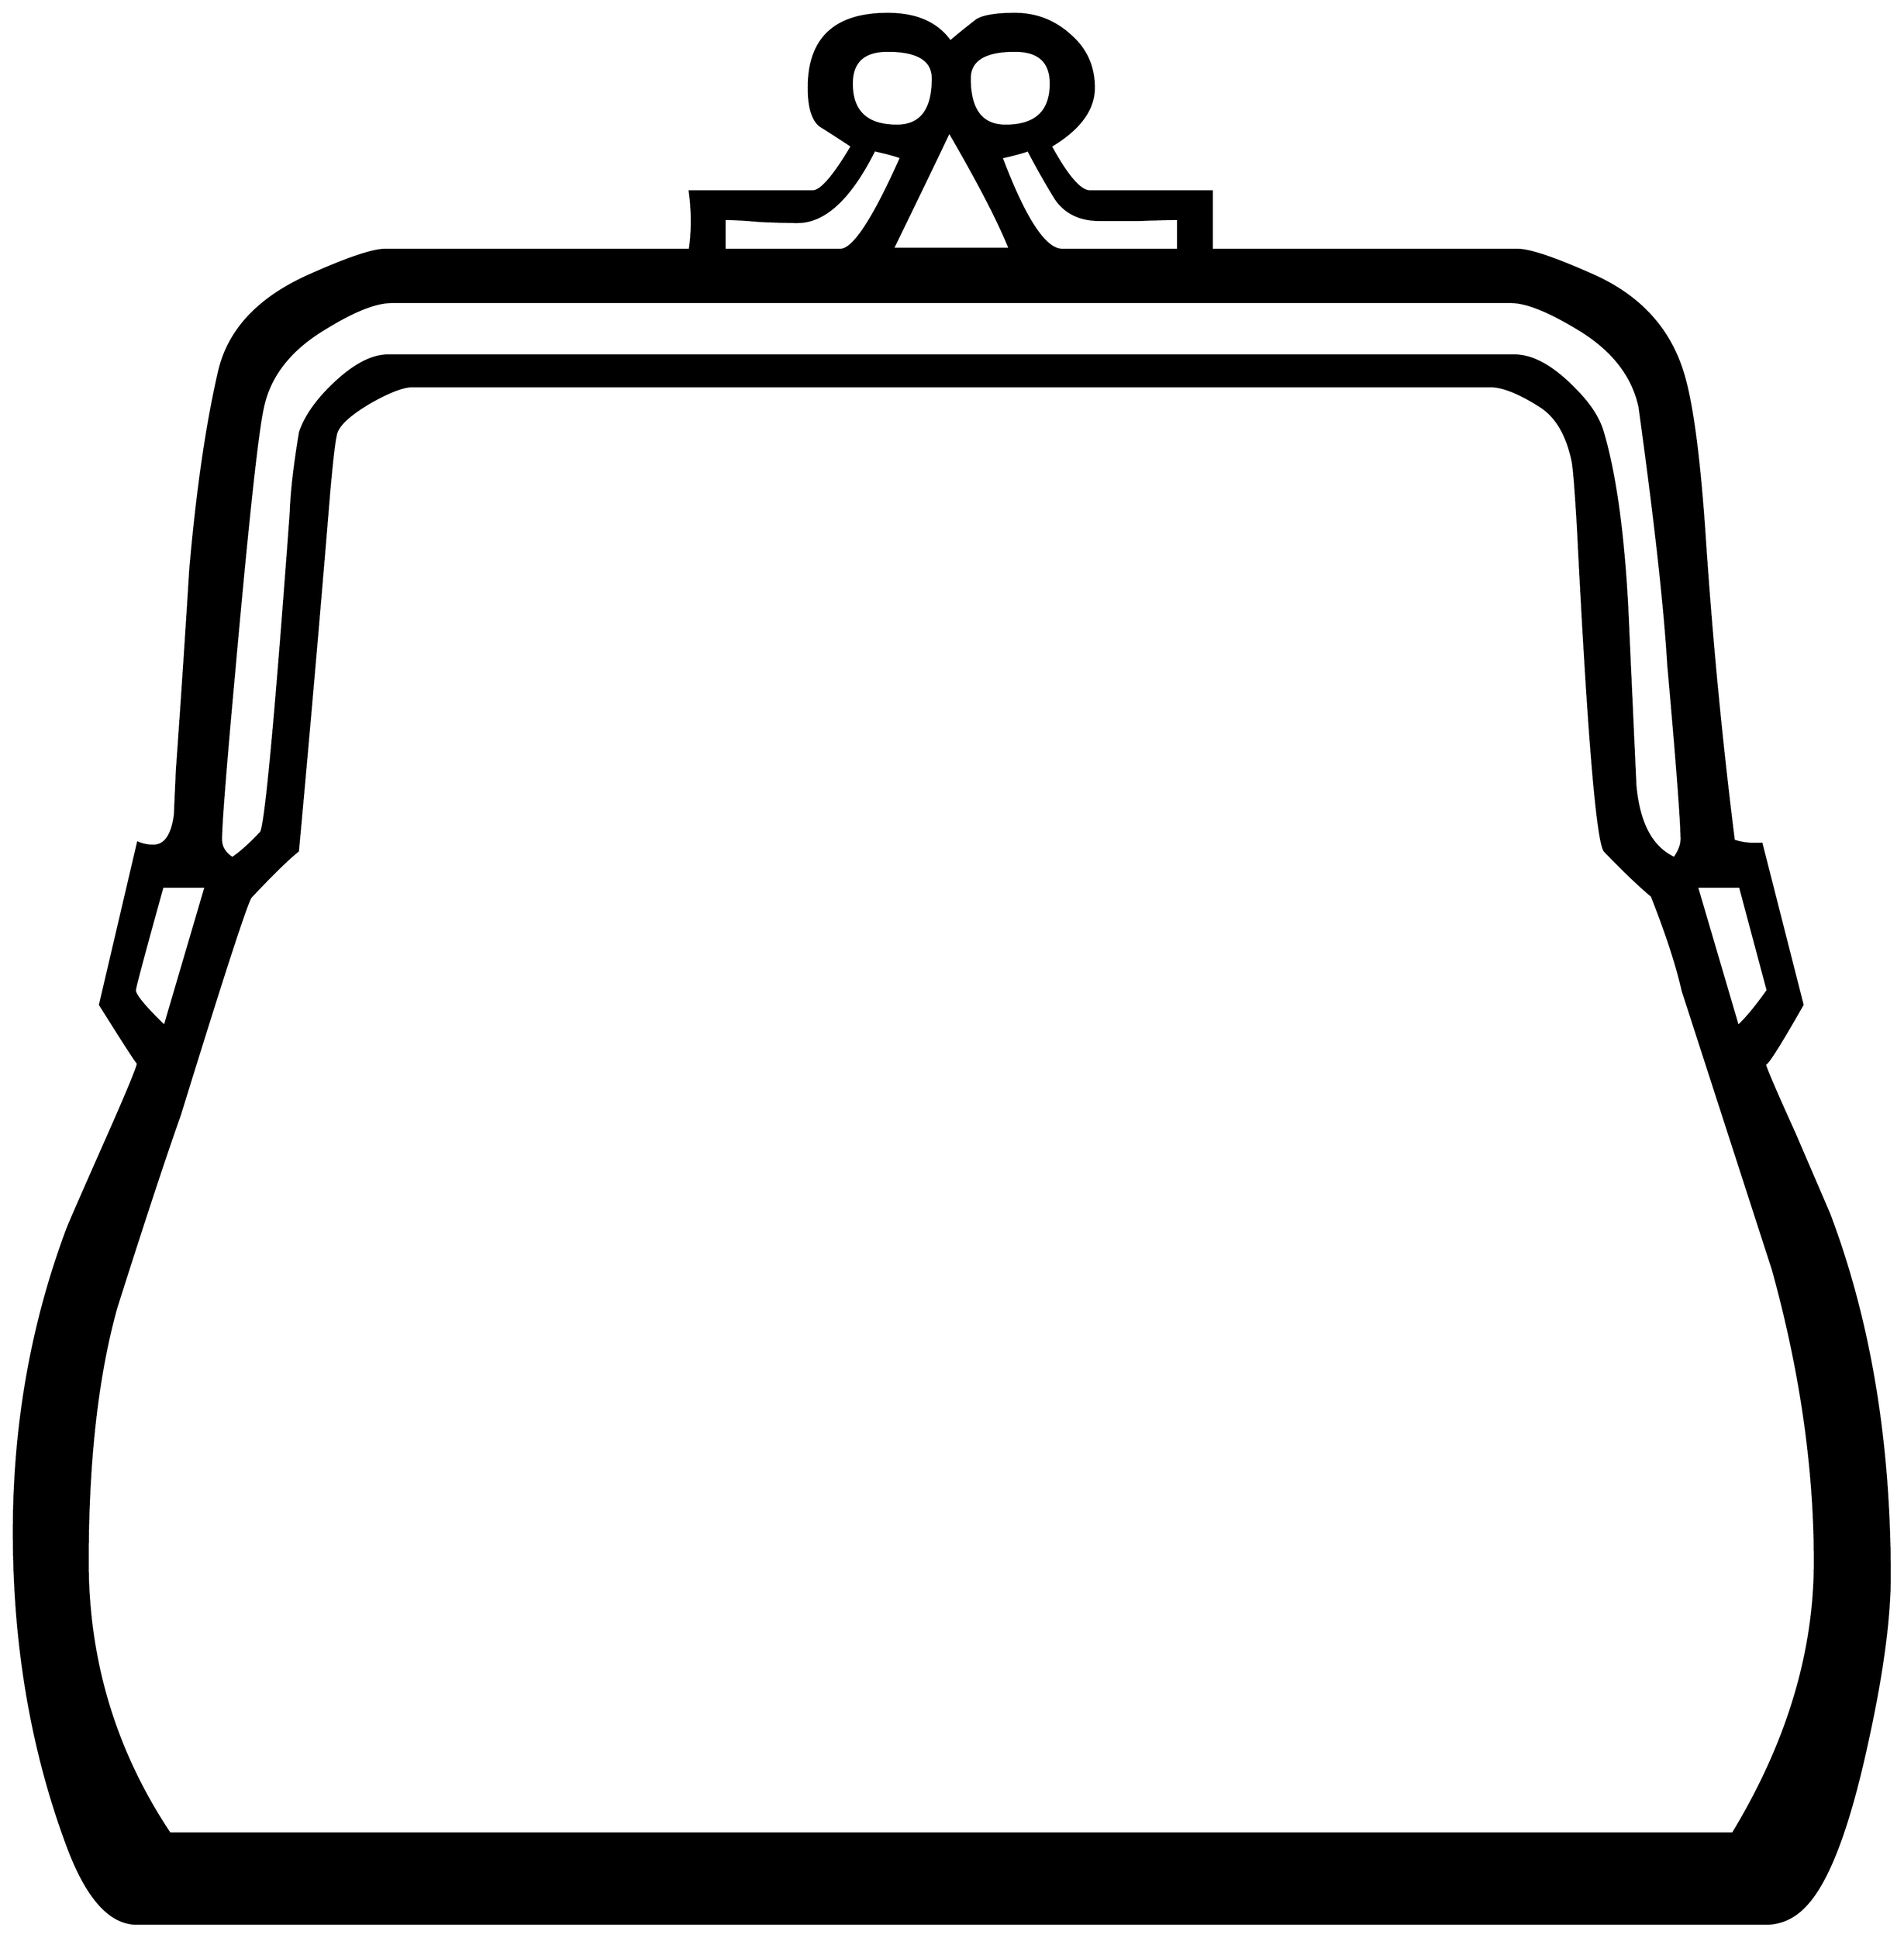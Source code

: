 


\begin{tikzpicture}[y=0.80pt, x=0.80pt, yscale=-1.0, xscale=1.0, inner sep=0pt, outer sep=0pt]
\begin{scope}[shift={(100.0,1722.0)},nonzero rule]
  \path[draw=.,fill=.,line width=1.600pt] (1911.0,-6.0) .. controls
    (1911.0,36.667) and (1903.333,92.333) .. (1888.0,161.0) ..
    controls (1870.667,239.667) and (1851.333,290.667) .. (1830.0,314.0)
    .. controls (1818.667,326.667) and (1805.333,333.0) ..
    (1790.0,333.0) -- (202.0,333.0) .. controls (176.0,333.0)
    and (153.667,308.333) .. (135.0,259.0) .. controls (99.667,165.0)
    and (82.0,62.333) .. (82.0,-49.0) .. controls (82.0,-153.0)
    and (99.333,-251.333) .. (134.0,-344.0) .. controls
    (136.0,-349.333) and (148.667,-378.333) .. (172.0,-431.0) ..
    controls (192.667,-477.667) and (203.0,-502.667) .. (203.0,-506.0)
    .. controls (203.0,-504.667) and (190.667,-523.667) ..
    (166.0,-563.0) -- (203.0,-721.0) .. controls (207.667,-719.0)
    and (212.667,-718.0) .. (218.0,-718.0) .. controls
    (229.333,-718.0) and (236.333,-728.0) .. (239.0,-748.0) ..
    controls (239.667,-762.667) and (240.333,-777.333) .. (241.0,-792.0)
    .. controls (245.667,-857.333) and (250.0,-922.333) ..
    (254.0,-987.0) .. controls (260.667,-1063.667) and
    (270.0,-1128.0) .. (282.0,-1180.0) .. controls
    (291.333,-1220.667) and (320.667,-1252.0) .. (370.0,-1274.0) ..
    controls (407.333,-1290.667) and (432.0,-1299.0) ..
    (444.0,-1299.0) -- (741.0,-1299.0) .. controls
    (743.667,-1317.0) and (743.667,-1336.0) .. (741.0,-1356.0) --
    (861.0,-1356.0) .. controls (869.0,-1356.0) and
    (881.667,-1370.667) .. (899.0,-1400.0) .. controls
    (889.0,-1406.667) and (878.667,-1413.333) .. (868.0,-1420.0) ..
    controls (860.667,-1426.0) and (857.0,-1438.333) ..
    (857.0,-1457.0) .. controls (857.0,-1505.0) and
    (882.667,-1529.0) .. (934.0,-1529.0) .. controls
    (962.0,-1529.0) and (982.333,-1520.0) .. (995.0,-1502.0) ..
    controls (1003.667,-1509.333) and (1012.333,-1516.333) ..
    (1021.0,-1523.0) .. controls (1027.667,-1527.0) and
    (1040.0,-1529.0) .. (1058.0,-1529.0) .. controls
    (1078.667,-1529.0) and (1096.667,-1522.0) .. (1112.0,-1508.0) ..
    controls (1127.333,-1494.667) and (1135.0,-1477.667) ..
    (1135.0,-1457.0) .. controls (1135.0,-1435.667) and
    (1121.0,-1416.667) .. (1093.0,-1400.0) .. controls
    (1109.0,-1370.667) and (1121.667,-1356.0) .. (1131.0,-1356.0) --
    (1250.0,-1356.0) -- (1250.0,-1299.0) -- (1548.0,-1299.0) ..
    controls (1560.0,-1299.0) and (1584.667,-1290.667) ..
    (1622.0,-1274.0) .. controls (1666.667,-1254.0) and
    (1695.667,-1222.667) .. (1709.0,-1180.0) .. controls
    (1718.333,-1150.667) and (1725.667,-1095.0) .. (1731.0,-1013.0) ..
    controls (1737.667,-915.0) and (1747.0,-818.333) ..
    (1759.0,-723.0) .. controls (1767.0,-720.333) and
    (1776.0,-719.333) .. (1786.0,-720.0) -- (1826.0,-563.0) ..
    controls (1801.333,-519.667) and (1789.0,-500.667) ..
    (1789.0,-506.0) .. controls (1789.0,-503.333) and
    (1798.667,-480.667) .. (1818.0,-438.0) .. controls
    (1838.667,-390.0) and (1850.0,-363.667) .. (1852.0,-359.0) ..
    controls (1891.333,-255.0) and (1911.0,-137.333) ..
    (1911.0,-6.0) -- cycle(1093.0,-1461.0) .. controls
    (1093.0,-1482.333) and (1081.333,-1493.0) .. (1058.0,-1493.0) ..
    controls (1028.667,-1493.0) and (1014.0,-1484.0) ..
    (1014.0,-1466.0) .. controls (1014.0,-1435.333) and
    (1025.667,-1420.0) .. (1049.0,-1420.0) .. controls
    (1078.333,-1420.0) and (1093.0,-1433.667) .. (1093.0,-1461.0) --
    cycle(1217.0,-1299.0) -- (1217.0,-1329.0) .. controls
    (1209.0,-1329.0) and (1196.333,-1328.667) .. (1179.0,-1328.0) ..
    controls (1162.333,-1328.0) and (1149.667,-1328.0) ..
    (1141.0,-1328.0) .. controls (1121.0,-1328.0) and
    (1106.333,-1335.333) .. (1097.0,-1350.0) .. controls
    (1087.667,-1365.333) and (1079.0,-1380.667) .. (1071.0,-1396.0) ..
    controls (1065.667,-1394.0) and (1057.0,-1391.667) ..
    (1045.0,-1389.0) .. controls (1067.667,-1329.0) and
    (1087.333,-1299.0) .. (1104.0,-1299.0) -- (1217.0,-1299.0) --
    cycle(978.0,-1466.0) .. controls (978.0,-1484.0) and
    (963.333,-1493.0) .. (934.0,-1493.0) .. controls
    (910.667,-1493.0) and (899.0,-1482.333) .. (899.0,-1461.0) ..
    controls (899.0,-1433.667) and (913.667,-1420.0) ..
    (943.0,-1420.0) .. controls (966.333,-1420.0) and
    (978.0,-1435.333) .. (978.0,-1466.0) -- cycle(1792.0,-577.0)
    -- (1765.0,-678.0) -- (1723.0,-678.0) -- (1763.0,-542.0) ..
    controls (1771.0,-549.333) and (1780.667,-561.0) ..
    (1792.0,-577.0) -- cycle(1053.0,-1300.0) .. controls
    (1042.333,-1326.667) and (1022.667,-1364.667) .. (994.0,-1414.0) ..
    controls (982.0,-1388.667) and (963.667,-1350.667) ..
    (939.0,-1300.0) -- (1053.0,-1300.0) -- cycle(947.0,-1389.0)
    .. controls (941.667,-1391.0) and (933.0,-1393.333) ..
    (921.0,-1396.0) .. controls (897.667,-1349.333) and
    (872.667,-1326.0) .. (846.0,-1326.0) .. controls
    (838.0,-1326.0) and (826.0,-1326.333) .. (810.0,-1327.0) ..
    controls (794.667,-1328.333) and (783.0,-1329.0) ..
    (775.0,-1329.0) -- (775.0,-1299.0) -- (888.0,-1299.0) ..
    controls (900.667,-1299.0) and (920.333,-1329.0) ..
    (947.0,-1389.0) -- cycle(1708.0,-724.0) .. controls
    (1708.0,-741.333) and (1703.667,-798.333) .. (1695.0,-895.0) ..
    controls (1691.667,-951.667) and (1682.333,-1035.333) ..
    (1667.0,-1146.0) .. controls (1660.333,-1176.667) and
    (1640.333,-1202.0) .. (1607.0,-1222.0) .. controls
    (1578.333,-1239.333) and (1556.667,-1248.0) .. (1542.0,-1248.0) --
    (450.0,-1248.0) .. controls (434.667,-1248.0) and
    (413.0,-1239.333) .. (385.0,-1222.0) .. controls
    (351.667,-1202.0) and (331.667,-1176.667) .. (325.0,-1146.0) ..
    controls (319.667,-1123.333) and (310.333,-1037.667) ..
    (297.0,-889.0) .. controls (288.333,-794.333) and (284.0,-739.333)
    .. (284.0,-724.0) .. controls (284.0,-716.667) and
    (287.667,-710.667) .. (295.0,-706.0) .. controls (302.333,-710.667)
    and (311.667,-719.0) .. (323.0,-731.0) .. controls
    (327.667,-739.0) and (337.333,-843.0) .. (352.0,-1043.0) ..
    controls (352.667,-1063.0) and (355.667,-1089.0) ..
    (361.0,-1121.0) .. controls (366.333,-1137.0) and
    (378.0,-1153.333) .. (396.0,-1170.0) .. controls
    (414.667,-1187.333) and (431.667,-1196.0) .. (447.0,-1196.0) --
    (1545.0,-1196.0) .. controls (1563.0,-1196.0) and
    (1582.667,-1185.0) .. (1604.0,-1163.0) .. controls
    (1618.0,-1149.0) and (1627.0,-1135.333) .. (1631.0,-1122.0) ..
    controls (1643.0,-1082.0) and (1651.0,-1025.333) ..
    (1655.0,-952.0) .. controls (1657.667,-893.333) and
    (1660.333,-835.0) .. (1663.0,-777.0) .. controls
    (1666.333,-739.667) and (1679.0,-716.0) .. (1701.0,-706.0) ..
    controls (1705.667,-712.667) and (1708.0,-718.667) ..
    (1708.0,-724.0) -- cycle(1838.0,-20.0) .. controls
    (1838.0,-111.333) and (1824.333,-206.333) .. (1797.0,-305.0) ..
    controls (1767.667,-395.667) and (1738.333,-486.333) ..
    (1709.0,-577.0) .. controls (1703.667,-601.0) and
    (1693.667,-631.667) .. (1679.0,-669.0) .. controls
    (1667.667,-678.333) and (1652.333,-693.0) .. (1633.0,-713.0) ..
    controls (1625.667,-723.667) and (1617.0,-828.667) ..
    (1607.0,-1028.0) .. controls (1605.0,-1062.0) and
    (1603.333,-1083.333) .. (1602.0,-1092.0) .. controls
    (1596.667,-1118.0) and (1586.333,-1136.0) .. (1571.0,-1146.0) ..
    controls (1550.333,-1159.333) and (1533.667,-1166.0) ..
    (1521.0,-1166.0) -- (471.0,-1166.0) .. controls
    (461.667,-1166.0) and (447.667,-1160.667) .. (429.0,-1150.0) ..
    controls (411.0,-1139.333) and (400.333,-1130.0) ..
    (397.0,-1122.0) .. controls (395.0,-1118.0) and
    (392.333,-1096.333) .. (389.0,-1057.0) .. controls
    (379.667,-943.667) and (369.667,-829.0) .. (359.0,-713.0) ..
    controls (349.0,-705.0) and (333.667,-690.0) .. (313.0,-668.0)
    .. controls (309.0,-662.667) and (286.0,-592.0) ..
    (244.0,-456.0) .. controls (229.333,-414.667) and (208.667,-352.0)
    .. (182.0,-268.0) .. controls (163.333,-201.333) and
    (154.0,-118.667) .. (154.0,-20.0) .. controls (154.0,76.667) and
    (180.667,165.0) .. (234.0,245.0) -- (1758.0,245.0) .. controls
    (1811.333,157.0) and (1838.0,68.667) .. (1838.0,-20.0) --
    cycle(269.0,-678.0) -- (227.0,-678.0) .. controls
    (209.0,-613.333) and (200.0,-579.667) .. (200.0,-577.0) ..
    controls (200.0,-572.333) and (209.667,-560.667) .. (229.0,-542.0)
    -- (269.0,-678.0) -- cycle;
\end{scope}

\end{tikzpicture}

